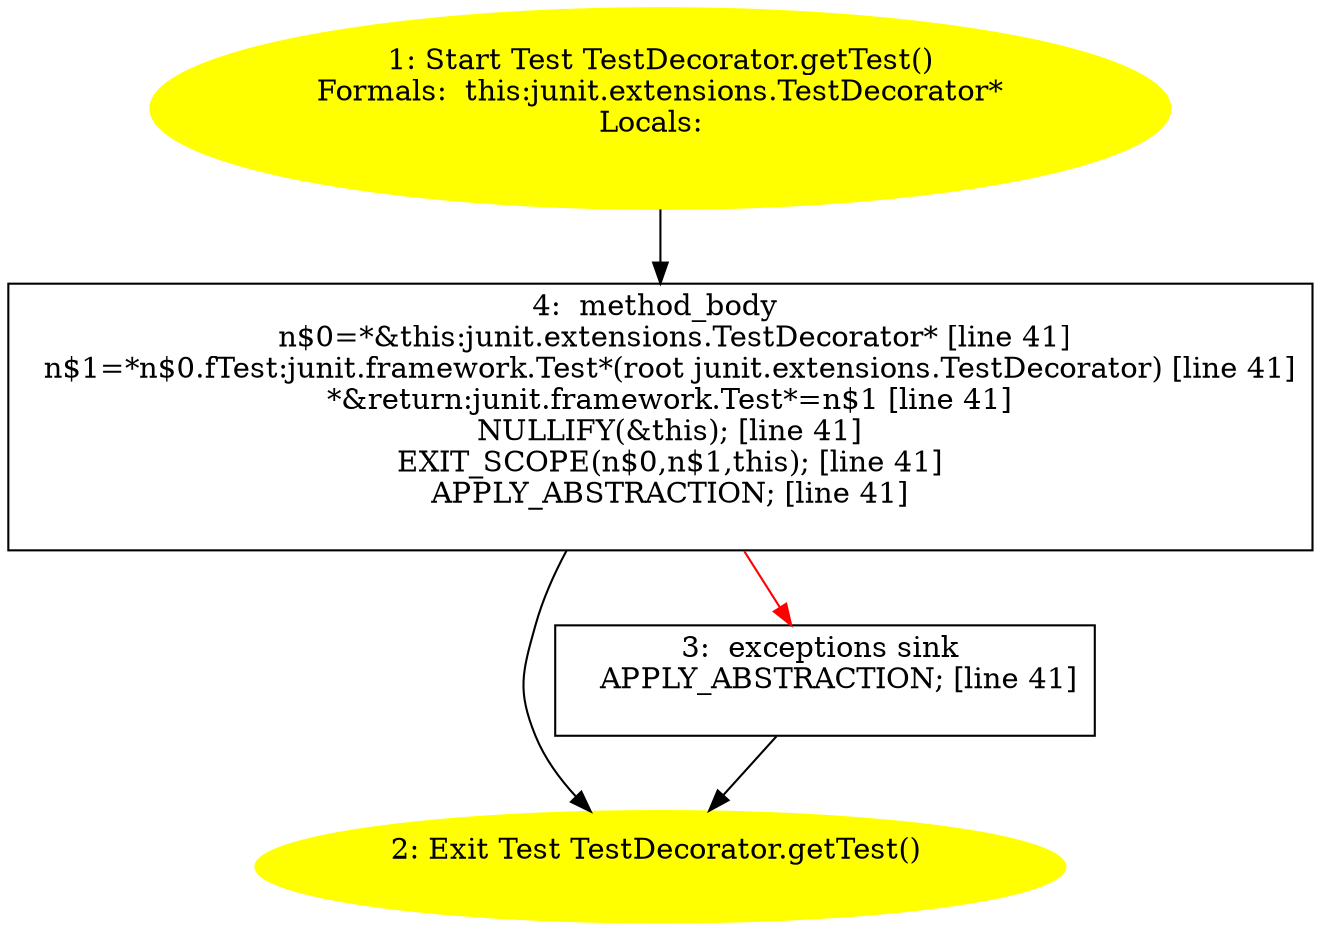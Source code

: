 /* @generated */
digraph cfg {
"junit.extensions.TestDecorator.getTest():junit.framework.Test.ab5076c861a8289b61fab7290b234e9b_1" [label="1: Start Test TestDecorator.getTest()\nFormals:  this:junit.extensions.TestDecorator*\nLocals:  \n  " color=yellow style=filled]
	

	 "junit.extensions.TestDecorator.getTest():junit.framework.Test.ab5076c861a8289b61fab7290b234e9b_1" -> "junit.extensions.TestDecorator.getTest():junit.framework.Test.ab5076c861a8289b61fab7290b234e9b_4" ;
"junit.extensions.TestDecorator.getTest():junit.framework.Test.ab5076c861a8289b61fab7290b234e9b_2" [label="2: Exit Test TestDecorator.getTest() \n  " color=yellow style=filled]
	

"junit.extensions.TestDecorator.getTest():junit.framework.Test.ab5076c861a8289b61fab7290b234e9b_3" [label="3:  exceptions sink \n   APPLY_ABSTRACTION; [line 41]\n " shape="box"]
	

	 "junit.extensions.TestDecorator.getTest():junit.framework.Test.ab5076c861a8289b61fab7290b234e9b_3" -> "junit.extensions.TestDecorator.getTest():junit.framework.Test.ab5076c861a8289b61fab7290b234e9b_2" ;
"junit.extensions.TestDecorator.getTest():junit.framework.Test.ab5076c861a8289b61fab7290b234e9b_4" [label="4:  method_body \n   n$0=*&this:junit.extensions.TestDecorator* [line 41]\n  n$1=*n$0.fTest:junit.framework.Test*(root junit.extensions.TestDecorator) [line 41]\n  *&return:junit.framework.Test*=n$1 [line 41]\n  NULLIFY(&this); [line 41]\n  EXIT_SCOPE(n$0,n$1,this); [line 41]\n  APPLY_ABSTRACTION; [line 41]\n " shape="box"]
	

	 "junit.extensions.TestDecorator.getTest():junit.framework.Test.ab5076c861a8289b61fab7290b234e9b_4" -> "junit.extensions.TestDecorator.getTest():junit.framework.Test.ab5076c861a8289b61fab7290b234e9b_2" ;
	 "junit.extensions.TestDecorator.getTest():junit.framework.Test.ab5076c861a8289b61fab7290b234e9b_4" -> "junit.extensions.TestDecorator.getTest():junit.framework.Test.ab5076c861a8289b61fab7290b234e9b_3" [color="red" ];
}
